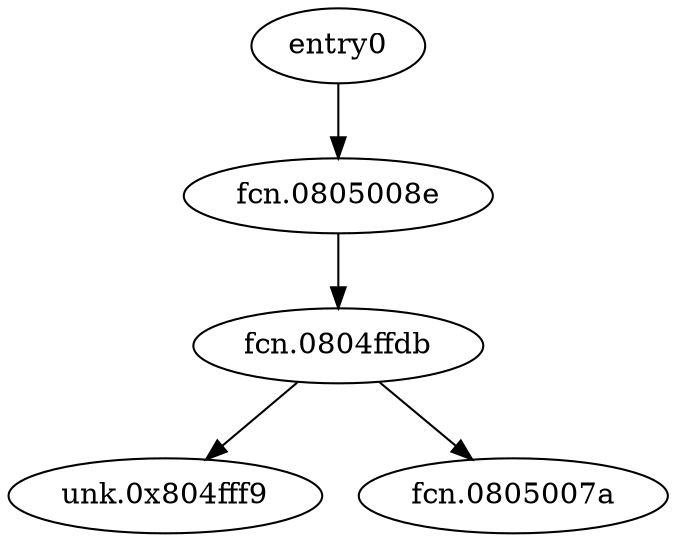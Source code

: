 digraph code {
  "0x0804f3c0" [label="entry0"];
  "0x0804f3c0" -> "0x0805008e";
  "0x0805008e" [label="fcn.0805008e"];
  "0x0805008e" [label="fcn.0805008e"];
  "0x0805008e" -> "0x0804ffdb";
  "0x0804ffdb" [label="fcn.0804ffdb"];
  "0x0804ffdb" [label="fcn.0804ffdb"];
  "0x0804ffdb" -> "0x0804fff9";
  "0x0804fff9" [label="unk.0x804fff9"];
  "0x0804ffdb" -> "0x0805007a";
  "0x0805007a" [label="fcn.0805007a"];
}